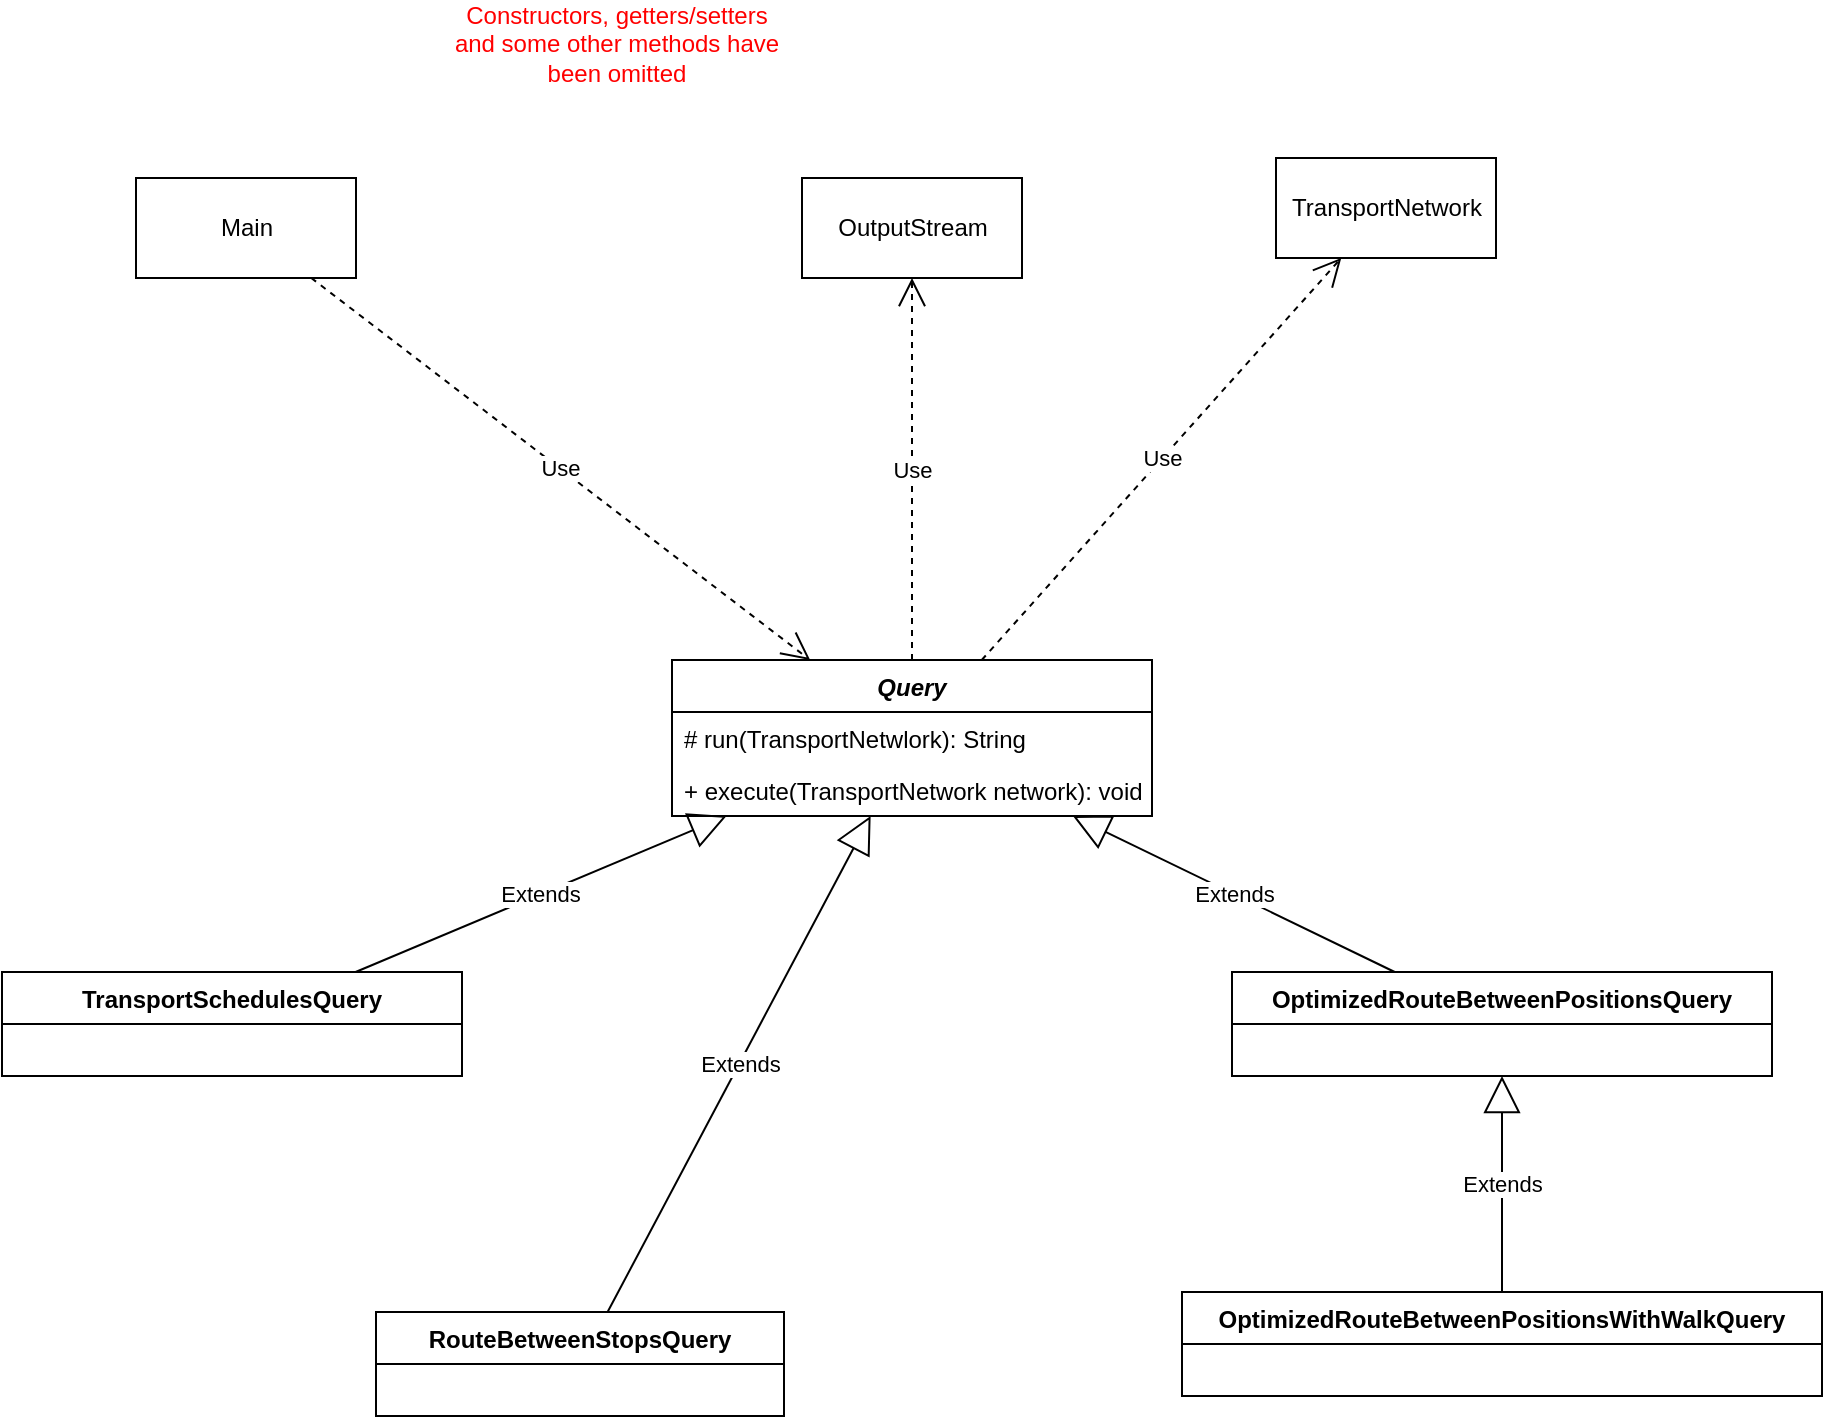 <mxfile version="20.8.16" type="device"><diagram id="C5RBs43oDa-KdzZeNtuy" name="Page-1"><mxGraphModel dx="-3310" dy="1565" grid="1" gridSize="10" guides="1" tooltips="1" connect="1" arrows="1" fold="1" page="1" pageScale="1" pageWidth="1169" pageHeight="827" math="0" shadow="0"><root><mxCell id="WIyWlLk6GJQsqaUBKTNV-0"/><mxCell id="WIyWlLk6GJQsqaUBKTNV-1" parent="WIyWlLk6GJQsqaUBKTNV-0"/><mxCell id="iRH7tnjpWunAo--p0bSu-2" value="TransportSchedulesQuery" style="swimlane;fontStyle=1;align=center;verticalAlign=top;childLayout=stackLayout;horizontal=1;startSize=26;horizontalStack=0;resizeParent=1;resizeParentMax=0;resizeLast=0;collapsible=1;marginBottom=0;" parent="WIyWlLk6GJQsqaUBKTNV-1" vertex="1"><mxGeometry x="4806" y="-285" width="230" height="52" as="geometry"/></mxCell><mxCell id="iRH7tnjpWunAo--p0bSu-4" value="RouteBetweenStopsQuery" style="swimlane;fontStyle=1;align=center;verticalAlign=top;childLayout=stackLayout;horizontal=1;startSize=26;horizontalStack=0;resizeParent=1;resizeParentMax=0;resizeLast=0;collapsible=1;marginBottom=0;" parent="WIyWlLk6GJQsqaUBKTNV-1" vertex="1"><mxGeometry x="4993" y="-115" width="204" height="52" as="geometry"/></mxCell><mxCell id="iRH7tnjpWunAo--p0bSu-6" value="OptimizedRouteBetweenPositionsQuery" style="swimlane;fontStyle=1;align=center;verticalAlign=top;childLayout=stackLayout;horizontal=1;startSize=26;horizontalStack=0;resizeParent=1;resizeParentMax=0;resizeLast=0;collapsible=1;marginBottom=0;" parent="WIyWlLk6GJQsqaUBKTNV-1" vertex="1"><mxGeometry x="5421" y="-285" width="270" height="52" as="geometry"/></mxCell><mxCell id="iRH7tnjpWunAo--p0bSu-8" value="OptimizedRouteBetweenPositionsWithWalkQuery" style="swimlane;fontStyle=1;align=center;verticalAlign=top;childLayout=stackLayout;horizontal=1;startSize=26;horizontalStack=0;resizeParent=1;resizeParentMax=0;resizeLast=0;collapsible=1;marginBottom=0;" parent="WIyWlLk6GJQsqaUBKTNV-1" vertex="1"><mxGeometry x="5396" y="-125" width="320" height="52" as="geometry"/></mxCell><mxCell id="iRH7tnjpWunAo--p0bSu-10" value="Use" style="endArrow=open;endSize=12;dashed=1;html=1;rounded=0;" parent="WIyWlLk6GJQsqaUBKTNV-1" source="_qht86pnxw-00ZBioUpV-0" target="iRH7tnjpWunAo--p0bSu-17" edge="1"><mxGeometry width="160" relative="1" as="geometry"><mxPoint x="5337.435" y="-435" as="sourcePoint"/><mxPoint x="5526" y="-201.145" as="targetPoint"/></mxGeometry></mxCell><mxCell id="iRH7tnjpWunAo--p0bSu-17" value="TransportNetwork" style="html=1;" parent="WIyWlLk6GJQsqaUBKTNV-1" vertex="1"><mxGeometry x="5443" y="-692" width="110" height="50" as="geometry"/></mxCell><mxCell id="cyqt8yIe_gdwYYdoBNvk-1" value="Extends" style="endArrow=block;endSize=16;endFill=0;html=1;rounded=0;" parent="WIyWlLk6GJQsqaUBKTNV-1" source="iRH7tnjpWunAo--p0bSu-8" target="iRH7tnjpWunAo--p0bSu-6" edge="1"><mxGeometry width="160" relative="1" as="geometry"><mxPoint x="4933.811" y="-495" as="sourcePoint"/><mxPoint x="5107" y="-546.279" as="targetPoint"/></mxGeometry></mxCell><mxCell id="cyqt8yIe_gdwYYdoBNvk-2" value="Extends" style="endArrow=block;endSize=16;endFill=0;html=1;rounded=0;" parent="WIyWlLk6GJQsqaUBKTNV-1" source="iRH7tnjpWunAo--p0bSu-6" target="_qht86pnxw-00ZBioUpV-0" edge="1"><mxGeometry width="160" relative="1" as="geometry"><mxPoint x="5608" y="-115" as="sourcePoint"/><mxPoint x="5344.548" y="-375" as="targetPoint"/></mxGeometry></mxCell><mxCell id="cyqt8yIe_gdwYYdoBNvk-3" value="Extends" style="endArrow=block;endSize=16;endFill=0;html=1;rounded=0;" parent="WIyWlLk6GJQsqaUBKTNV-1" source="iRH7tnjpWunAo--p0bSu-4" target="_qht86pnxw-00ZBioUpV-0" edge="1"><mxGeometry width="160" relative="1" as="geometry"><mxPoint x="5608" y="-115" as="sourcePoint"/><mxPoint x="5265.519" y="-375" as="targetPoint"/></mxGeometry></mxCell><mxCell id="cyqt8yIe_gdwYYdoBNvk-4" value="Extends" style="endArrow=block;endSize=16;endFill=0;html=1;rounded=0;" parent="WIyWlLk6GJQsqaUBKTNV-1" source="iRH7tnjpWunAo--p0bSu-2" target="_qht86pnxw-00ZBioUpV-0" edge="1"><mxGeometry width="160" relative="1" as="geometry"><mxPoint x="5157.203" y="-105" as="sourcePoint"/><mxPoint x="5197.276" y="-375" as="targetPoint"/></mxGeometry></mxCell><mxCell id="cyqt8yIe_gdwYYdoBNvk-5" value="Main" style="html=1;" parent="WIyWlLk6GJQsqaUBKTNV-1" vertex="1"><mxGeometry x="4873" y="-682" width="110" height="50" as="geometry"/></mxCell><mxCell id="cyqt8yIe_gdwYYdoBNvk-6" value="Use" style="endArrow=open;endSize=12;dashed=1;html=1;rounded=0;" parent="WIyWlLk6GJQsqaUBKTNV-1" source="cyqt8yIe_gdwYYdoBNvk-5" target="_qht86pnxw-00ZBioUpV-0" edge="1"><mxGeometry width="160" relative="1" as="geometry"><mxPoint x="5334.13" y="-425" as="sourcePoint"/><mxPoint x="5182" y="-434.436" as="targetPoint"/></mxGeometry></mxCell><mxCell id="cyqt8yIe_gdwYYdoBNvk-7" value="OutputStream" style="html=1;" parent="WIyWlLk6GJQsqaUBKTNV-1" vertex="1"><mxGeometry x="5206" y="-682" width="110" height="50" as="geometry"/></mxCell><mxCell id="cyqt8yIe_gdwYYdoBNvk-9" value="Use" style="endArrow=open;endSize=12;dashed=1;html=1;rounded=0;" parent="WIyWlLk6GJQsqaUBKTNV-1" source="_qht86pnxw-00ZBioUpV-0" target="cyqt8yIe_gdwYYdoBNvk-7" edge="1"><mxGeometry width="160" relative="1" as="geometry"><mxPoint x="5275.516" y="-435" as="sourcePoint"/><mxPoint x="5460.391" y="-485" as="targetPoint"/></mxGeometry></mxCell><mxCell id="_qht86pnxw-00ZBioUpV-0" value="Query" style="swimlane;fontStyle=3;align=center;verticalAlign=top;childLayout=stackLayout;horizontal=1;startSize=26;horizontalStack=0;resizeParent=1;resizeParentMax=0;resizeLast=0;collapsible=1;marginBottom=0;" parent="WIyWlLk6GJQsqaUBKTNV-1" vertex="1"><mxGeometry x="5141" y="-441" width="240" height="78" as="geometry"/></mxCell><mxCell id="_qht86pnxw-00ZBioUpV-3" value="# run(TransportNetwlork): String" style="text;strokeColor=none;fillColor=none;align=left;verticalAlign=top;spacingLeft=4;spacingRight=4;overflow=hidden;rotatable=0;points=[[0,0.5],[1,0.5]];portConstraint=eastwest;" parent="_qht86pnxw-00ZBioUpV-0" vertex="1"><mxGeometry y="26" width="240" height="26" as="geometry"/></mxCell><mxCell id="_qht86pnxw-00ZBioUpV-4" value="+ execute(TransportNetwork network): void" style="text;strokeColor=none;fillColor=none;align=left;verticalAlign=top;spacingLeft=4;spacingRight=4;overflow=hidden;rotatable=0;points=[[0,0.5],[1,0.5]];portConstraint=eastwest;" parent="_qht86pnxw-00ZBioUpV-0" vertex="1"><mxGeometry y="52" width="240" height="26" as="geometry"/></mxCell><mxCell id="1vRjdQTaeCBbaw7_V8ts-0" value="Constructors, getters/setters and some other methods have been omitted" style="text;html=1;align=center;verticalAlign=middle;whiteSpace=wrap;rounded=0;fontColor=#FF0000;" vertex="1" parent="WIyWlLk6GJQsqaUBKTNV-1"><mxGeometry x="5029.66" y="-764" width="167.34" height="30" as="geometry"/></mxCell></root></mxGraphModel></diagram></mxfile>
